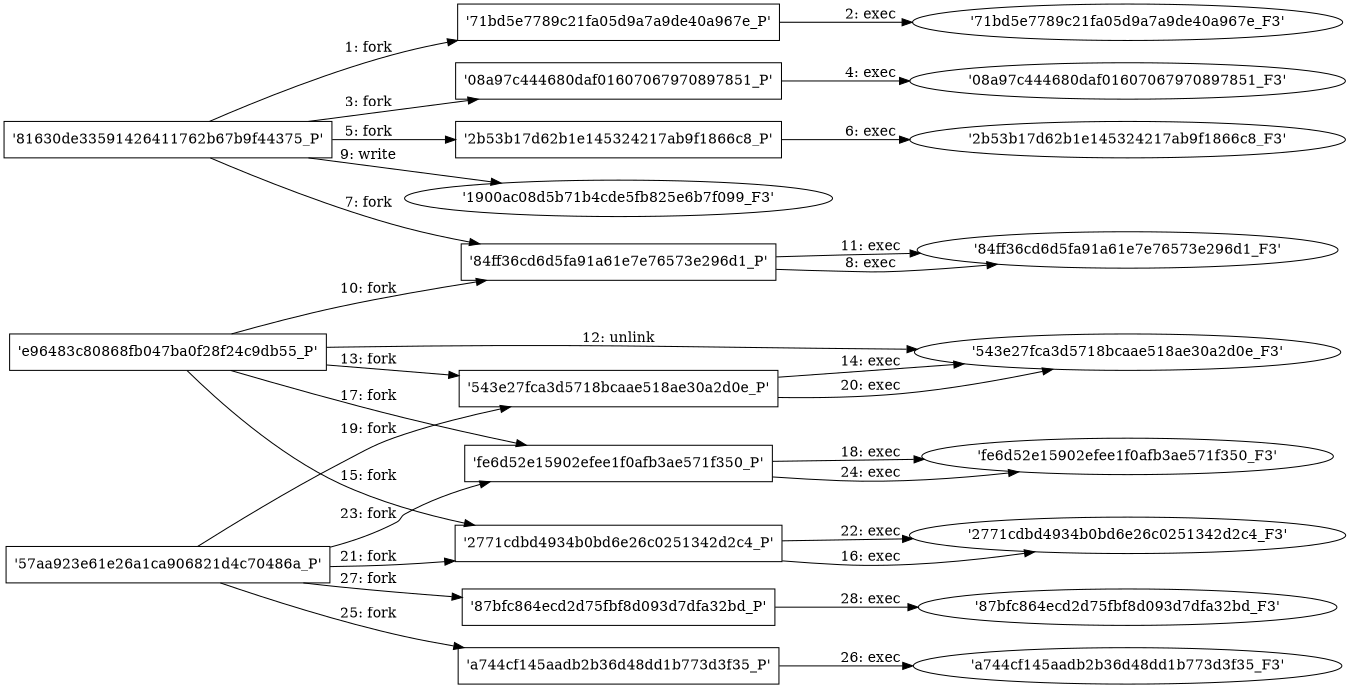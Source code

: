 digraph "D:\Learning\Paper\apt\基于CTI的攻击预警\Dataset\攻击图\ASGfromALLCTI\Symantec’s Annual Threat Report Reveals More Ambitious and Destructive Attacks.dot" {
rankdir="LR"
size="9"
fixedsize="false"
splines="true"
nodesep=0.3
ranksep=0
fontsize=10
overlap="scalexy"
engine= "neato"
	"'81630de33591426411762b67b9f44375_P'" [node_type=Process shape=box]
	"'71bd5e7789c21fa05d9a7a9de40a967e_P'" [node_type=Process shape=box]
	"'81630de33591426411762b67b9f44375_P'" -> "'71bd5e7789c21fa05d9a7a9de40a967e_P'" [label="1: fork"]
	"'71bd5e7789c21fa05d9a7a9de40a967e_P'" [node_type=Process shape=box]
	"'71bd5e7789c21fa05d9a7a9de40a967e_F3'" [node_type=File shape=ellipse]
	"'71bd5e7789c21fa05d9a7a9de40a967e_P'" -> "'71bd5e7789c21fa05d9a7a9de40a967e_F3'" [label="2: exec"]
	"'81630de33591426411762b67b9f44375_P'" [node_type=Process shape=box]
	"'08a97c444680daf01607067970897851_P'" [node_type=Process shape=box]
	"'81630de33591426411762b67b9f44375_P'" -> "'08a97c444680daf01607067970897851_P'" [label="3: fork"]
	"'08a97c444680daf01607067970897851_P'" [node_type=Process shape=box]
	"'08a97c444680daf01607067970897851_F3'" [node_type=File shape=ellipse]
	"'08a97c444680daf01607067970897851_P'" -> "'08a97c444680daf01607067970897851_F3'" [label="4: exec"]
	"'81630de33591426411762b67b9f44375_P'" [node_type=Process shape=box]
	"'2b53b17d62b1e145324217ab9f1866c8_P'" [node_type=Process shape=box]
	"'81630de33591426411762b67b9f44375_P'" -> "'2b53b17d62b1e145324217ab9f1866c8_P'" [label="5: fork"]
	"'2b53b17d62b1e145324217ab9f1866c8_P'" [node_type=Process shape=box]
	"'2b53b17d62b1e145324217ab9f1866c8_F3'" [node_type=File shape=ellipse]
	"'2b53b17d62b1e145324217ab9f1866c8_P'" -> "'2b53b17d62b1e145324217ab9f1866c8_F3'" [label="6: exec"]
	"'81630de33591426411762b67b9f44375_P'" [node_type=Process shape=box]
	"'84ff36cd6d5fa91a61e7e76573e296d1_P'" [node_type=Process shape=box]
	"'81630de33591426411762b67b9f44375_P'" -> "'84ff36cd6d5fa91a61e7e76573e296d1_P'" [label="7: fork"]
	"'84ff36cd6d5fa91a61e7e76573e296d1_P'" [node_type=Process shape=box]
	"'84ff36cd6d5fa91a61e7e76573e296d1_F3'" [node_type=File shape=ellipse]
	"'84ff36cd6d5fa91a61e7e76573e296d1_P'" -> "'84ff36cd6d5fa91a61e7e76573e296d1_F3'" [label="8: exec"]
	"'1900ac08d5b71b4cde5fb825e6b7f099_F3'" [node_type=file shape=ellipse]
	"'81630de33591426411762b67b9f44375_P'" [node_type=Process shape=box]
	"'81630de33591426411762b67b9f44375_P'" -> "'1900ac08d5b71b4cde5fb825e6b7f099_F3'" [label="9: write"]
	"'e96483c80868fb047ba0f28f24c9db55_P'" [node_type=Process shape=box]
	"'84ff36cd6d5fa91a61e7e76573e296d1_P'" [node_type=Process shape=box]
	"'e96483c80868fb047ba0f28f24c9db55_P'" -> "'84ff36cd6d5fa91a61e7e76573e296d1_P'" [label="10: fork"]
	"'84ff36cd6d5fa91a61e7e76573e296d1_P'" [node_type=Process shape=box]
	"'84ff36cd6d5fa91a61e7e76573e296d1_F3'" [node_type=File shape=ellipse]
	"'84ff36cd6d5fa91a61e7e76573e296d1_P'" -> "'84ff36cd6d5fa91a61e7e76573e296d1_F3'" [label="11: exec"]
	"'543e27fca3d5718bcaae518ae30a2d0e_F3'" [node_type=file shape=ellipse]
	"'e96483c80868fb047ba0f28f24c9db55_P'" [node_type=Process shape=box]
	"'e96483c80868fb047ba0f28f24c9db55_P'" -> "'543e27fca3d5718bcaae518ae30a2d0e_F3'" [label="12: unlink"]
	"'e96483c80868fb047ba0f28f24c9db55_P'" [node_type=Process shape=box]
	"'543e27fca3d5718bcaae518ae30a2d0e_P'" [node_type=Process shape=box]
	"'e96483c80868fb047ba0f28f24c9db55_P'" -> "'543e27fca3d5718bcaae518ae30a2d0e_P'" [label="13: fork"]
	"'543e27fca3d5718bcaae518ae30a2d0e_P'" [node_type=Process shape=box]
	"'543e27fca3d5718bcaae518ae30a2d0e_F3'" [node_type=File shape=ellipse]
	"'543e27fca3d5718bcaae518ae30a2d0e_P'" -> "'543e27fca3d5718bcaae518ae30a2d0e_F3'" [label="14: exec"]
	"'e96483c80868fb047ba0f28f24c9db55_P'" [node_type=Process shape=box]
	"'2771cdbd4934b0bd6e26c0251342d2c4_P'" [node_type=Process shape=box]
	"'e96483c80868fb047ba0f28f24c9db55_P'" -> "'2771cdbd4934b0bd6e26c0251342d2c4_P'" [label="15: fork"]
	"'2771cdbd4934b0bd6e26c0251342d2c4_P'" [node_type=Process shape=box]
	"'2771cdbd4934b0bd6e26c0251342d2c4_F3'" [node_type=File shape=ellipse]
	"'2771cdbd4934b0bd6e26c0251342d2c4_P'" -> "'2771cdbd4934b0bd6e26c0251342d2c4_F3'" [label="16: exec"]
	"'e96483c80868fb047ba0f28f24c9db55_P'" [node_type=Process shape=box]
	"'fe6d52e15902efee1f0afb3ae571f350_P'" [node_type=Process shape=box]
	"'e96483c80868fb047ba0f28f24c9db55_P'" -> "'fe6d52e15902efee1f0afb3ae571f350_P'" [label="17: fork"]
	"'fe6d52e15902efee1f0afb3ae571f350_P'" [node_type=Process shape=box]
	"'fe6d52e15902efee1f0afb3ae571f350_F3'" [node_type=File shape=ellipse]
	"'fe6d52e15902efee1f0afb3ae571f350_P'" -> "'fe6d52e15902efee1f0afb3ae571f350_F3'" [label="18: exec"]
	"'57aa923e61e26a1ca906821d4c70486a_P'" [node_type=Process shape=box]
	"'543e27fca3d5718bcaae518ae30a2d0e_P'" [node_type=Process shape=box]
	"'57aa923e61e26a1ca906821d4c70486a_P'" -> "'543e27fca3d5718bcaae518ae30a2d0e_P'" [label="19: fork"]
	"'543e27fca3d5718bcaae518ae30a2d0e_P'" [node_type=Process shape=box]
	"'543e27fca3d5718bcaae518ae30a2d0e_F3'" [node_type=File shape=ellipse]
	"'543e27fca3d5718bcaae518ae30a2d0e_P'" -> "'543e27fca3d5718bcaae518ae30a2d0e_F3'" [label="20: exec"]
	"'57aa923e61e26a1ca906821d4c70486a_P'" [node_type=Process shape=box]
	"'2771cdbd4934b0bd6e26c0251342d2c4_P'" [node_type=Process shape=box]
	"'57aa923e61e26a1ca906821d4c70486a_P'" -> "'2771cdbd4934b0bd6e26c0251342d2c4_P'" [label="21: fork"]
	"'2771cdbd4934b0bd6e26c0251342d2c4_P'" [node_type=Process shape=box]
	"'2771cdbd4934b0bd6e26c0251342d2c4_F3'" [node_type=File shape=ellipse]
	"'2771cdbd4934b0bd6e26c0251342d2c4_P'" -> "'2771cdbd4934b0bd6e26c0251342d2c4_F3'" [label="22: exec"]
	"'57aa923e61e26a1ca906821d4c70486a_P'" [node_type=Process shape=box]
	"'fe6d52e15902efee1f0afb3ae571f350_P'" [node_type=Process shape=box]
	"'57aa923e61e26a1ca906821d4c70486a_P'" -> "'fe6d52e15902efee1f0afb3ae571f350_P'" [label="23: fork"]
	"'fe6d52e15902efee1f0afb3ae571f350_P'" [node_type=Process shape=box]
	"'fe6d52e15902efee1f0afb3ae571f350_F3'" [node_type=File shape=ellipse]
	"'fe6d52e15902efee1f0afb3ae571f350_P'" -> "'fe6d52e15902efee1f0afb3ae571f350_F3'" [label="24: exec"]
	"'57aa923e61e26a1ca906821d4c70486a_P'" [node_type=Process shape=box]
	"'a744cf145aadb2b36d48dd1b773d3f35_P'" [node_type=Process shape=box]
	"'57aa923e61e26a1ca906821d4c70486a_P'" -> "'a744cf145aadb2b36d48dd1b773d3f35_P'" [label="25: fork"]
	"'a744cf145aadb2b36d48dd1b773d3f35_P'" [node_type=Process shape=box]
	"'a744cf145aadb2b36d48dd1b773d3f35_F3'" [node_type=File shape=ellipse]
	"'a744cf145aadb2b36d48dd1b773d3f35_P'" -> "'a744cf145aadb2b36d48dd1b773d3f35_F3'" [label="26: exec"]
	"'57aa923e61e26a1ca906821d4c70486a_P'" [node_type=Process shape=box]
	"'87bfc864ecd2d75fbf8d093d7dfa32bd_P'" [node_type=Process shape=box]
	"'57aa923e61e26a1ca906821d4c70486a_P'" -> "'87bfc864ecd2d75fbf8d093d7dfa32bd_P'" [label="27: fork"]
	"'87bfc864ecd2d75fbf8d093d7dfa32bd_P'" [node_type=Process shape=box]
	"'87bfc864ecd2d75fbf8d093d7dfa32bd_F3'" [node_type=File shape=ellipse]
	"'87bfc864ecd2d75fbf8d093d7dfa32bd_P'" -> "'87bfc864ecd2d75fbf8d093d7dfa32bd_F3'" [label="28: exec"]
}
